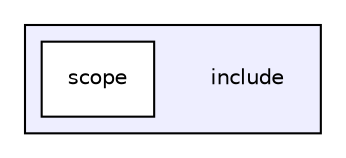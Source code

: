 digraph "include" {
  compound=true
  node [ fontsize="10", fontname="Helvetica"];
  edge [ labelfontsize="10", labelfontname="Helvetica"];
  subgraph clusterdir_d44c64559bbebec7f509842c48db8b23 {
    graph [ bgcolor="#eeeeff", pencolor="black", label="" URL="dir_d44c64559bbebec7f509842c48db8b23.html"];
    dir_d44c64559bbebec7f509842c48db8b23 [shape=plaintext label="include"];
    dir_5e3f0ad9a252fd90e9c96ff83783df31 [shape=box label="scope" color="black" fillcolor="white" style="filled" URL="dir_5e3f0ad9a252fd90e9c96ff83783df31.html"];
  }
}
